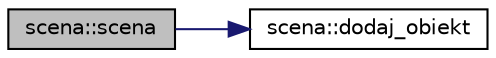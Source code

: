 digraph "scena::scena"
{
 // LATEX_PDF_SIZE
  edge [fontname="Helvetica",fontsize="10",labelfontname="Helvetica",labelfontsize="10"];
  node [fontname="Helvetica",fontsize="10",shape=record];
  rankdir="LR";
  Node1 [label="scena::scena",height=0.2,width=0.4,color="black", fillcolor="grey75", style="filled", fontcolor="black",tooltip="konstruktor bezparametryczny"];
  Node1 -> Node2 [color="midnightblue",fontsize="10",style="solid",fontname="Helvetica"];
  Node2 [label="scena::dodaj_obiekt",height=0.2,width=0.4,color="black", fillcolor="white", style="filled",URL="$classscena.html#a3d0fbde8b1ccc87f899d467807ffeda0",tooltip="dodaje obiekt na scenę"];
}

